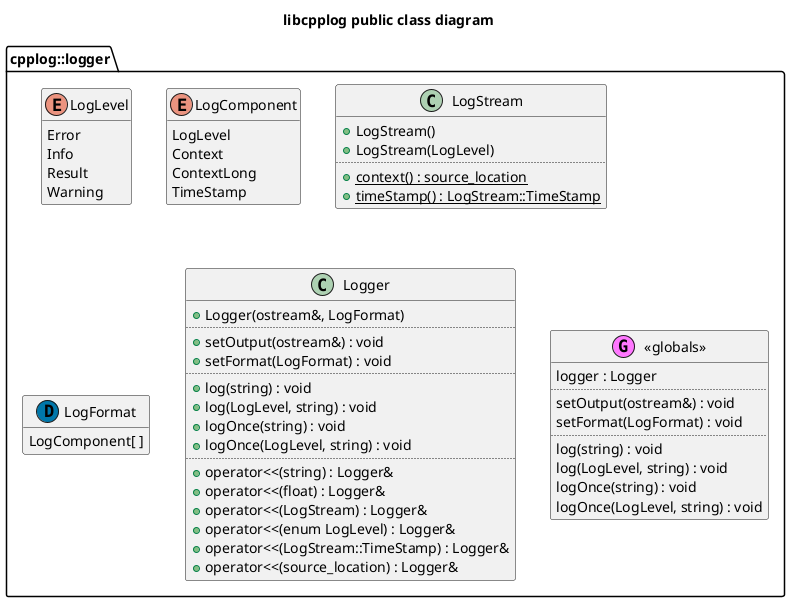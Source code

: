 @startuml class-diagram

title libcpplog public class diagram

package cpplog::logger {

    enum LogLevel {
        Error
        Info
        Result
        Warning
    }
    hide LogLevel methods

    enum LogComponent {
        LogLevel
        Context
        ContextLong
        TimeStamp
    }
    hide LogComponent methods

    class LogStream {
        + LogStream()
        + LogStream(LogLevel)
        ..
        + {static} context() : source_location
        + {static} timeStamp() : LogStream::TimeStamp
    }

    class LogFormat << (D,#0077AA) >> {
        LogComponent[ ]
    }
    hide LogFormat methods

    class Logger {
        + Logger(ostream&, LogFormat)
        ..
        + setOutput(ostream&) : void
        + setFormat(LogFormat) : void
        ..
        + log(string) : void
        + log(LogLevel, string) : void
        + logOnce(string) : void
        + logOnce(LogLevel, string) : void
        ..
        + operator<<(string) : Logger&
        + operator<<(float) : Logger&
        + operator<<(LogStream) : Logger&
        + operator<<(enum LogLevel) : Logger&
        + operator<<(LogStream::TimeStamp) : Logger&
        + operator<<(source_location) : Logger&
    }

    class "<<globals>>" as globals << (G,#FF77FF) >> {
        logger : Logger
        ..
        setOutput(ostream&) : void
        setFormat(LogFormat) : void
        ..
        log(string) : void
        log(LogLevel, string) : void
        logOnce(string) : void
        logOnce(LogLevel, string) : void
    }
}

@enduml